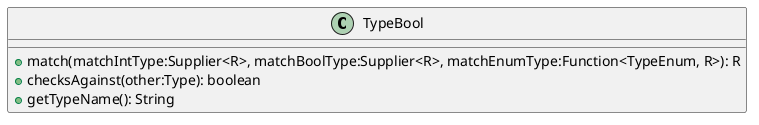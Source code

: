 @startuml

    class TypeBool {
        +match(matchIntType:Supplier<R>, matchBoolType:Supplier<R>, matchEnumType:Function<TypeEnum, R>): R
        +checksAgainst(other:Type): boolean
        +getTypeName(): String
    }

@enduml

